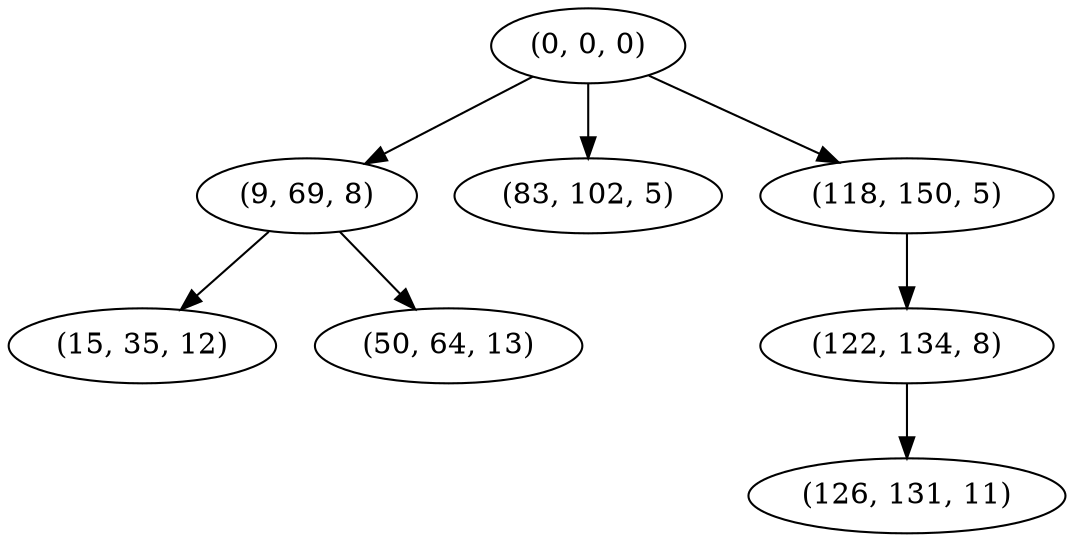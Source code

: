 digraph tree {
    "(0, 0, 0)";
    "(9, 69, 8)";
    "(15, 35, 12)";
    "(50, 64, 13)";
    "(83, 102, 5)";
    "(118, 150, 5)";
    "(122, 134, 8)";
    "(126, 131, 11)";
    "(0, 0, 0)" -> "(9, 69, 8)";
    "(0, 0, 0)" -> "(83, 102, 5)";
    "(0, 0, 0)" -> "(118, 150, 5)";
    "(9, 69, 8)" -> "(15, 35, 12)";
    "(9, 69, 8)" -> "(50, 64, 13)";
    "(118, 150, 5)" -> "(122, 134, 8)";
    "(122, 134, 8)" -> "(126, 131, 11)";
}
